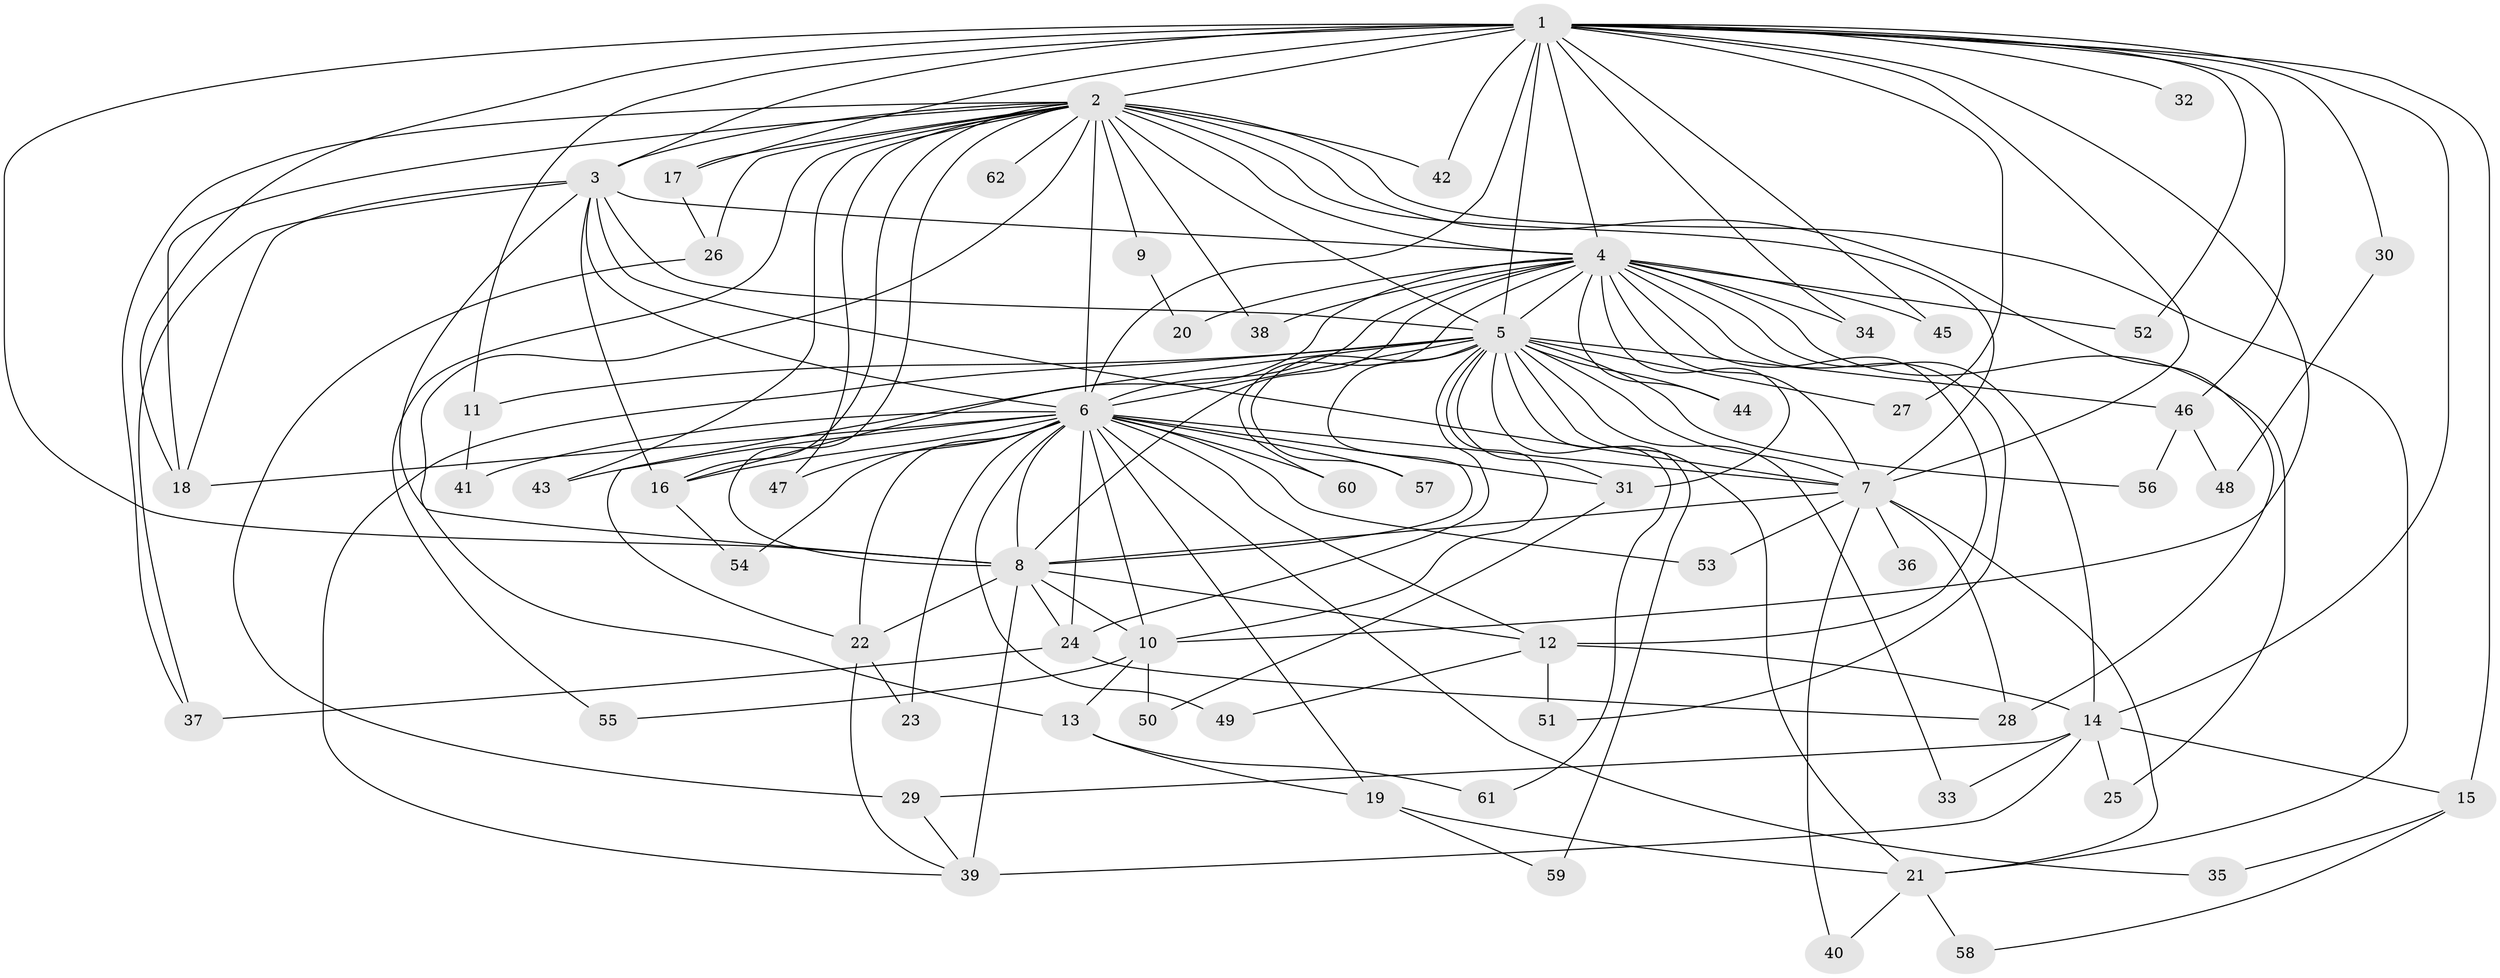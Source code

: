// original degree distribution, {20: 0.019417475728155338, 27: 0.009708737864077669, 24: 0.009708737864077669, 25: 0.009708737864077669, 21: 0.009708737864077669, 22: 0.019417475728155338, 17: 0.009708737864077669, 18: 0.009708737864077669, 3: 0.1553398058252427, 5: 0.038834951456310676, 4: 0.08737864077669903, 6: 0.019417475728155338, 2: 0.5922330097087378, 8: 0.009708737864077669}
// Generated by graph-tools (version 1.1) at 2025/49/03/04/25 22:49:39]
// undirected, 62 vertices, 149 edges
graph export_dot {
  node [color=gray90,style=filled];
  1;
  2;
  3;
  4;
  5;
  6;
  7;
  8;
  9;
  10;
  11;
  12;
  13;
  14;
  15;
  16;
  17;
  18;
  19;
  20;
  21;
  22;
  23;
  24;
  25;
  26;
  27;
  28;
  29;
  30;
  31;
  32;
  33;
  34;
  35;
  36;
  37;
  38;
  39;
  40;
  41;
  42;
  43;
  44;
  45;
  46;
  47;
  48;
  49;
  50;
  51;
  52;
  53;
  54;
  55;
  56;
  57;
  58;
  59;
  60;
  61;
  62;
  1 -- 2 [weight=1.0];
  1 -- 3 [weight=9.0];
  1 -- 4 [weight=2.0];
  1 -- 5 [weight=5.0];
  1 -- 6 [weight=3.0];
  1 -- 7 [weight=2.0];
  1 -- 8 [weight=1.0];
  1 -- 10 [weight=1.0];
  1 -- 11 [weight=1.0];
  1 -- 14 [weight=1.0];
  1 -- 15 [weight=2.0];
  1 -- 17 [weight=1.0];
  1 -- 18 [weight=1.0];
  1 -- 27 [weight=1.0];
  1 -- 30 [weight=1.0];
  1 -- 32 [weight=1.0];
  1 -- 34 [weight=1.0];
  1 -- 42 [weight=1.0];
  1 -- 45 [weight=1.0];
  1 -- 46 [weight=1.0];
  1 -- 52 [weight=1.0];
  2 -- 3 [weight=1.0];
  2 -- 4 [weight=1.0];
  2 -- 5 [weight=2.0];
  2 -- 6 [weight=3.0];
  2 -- 7 [weight=1.0];
  2 -- 8 [weight=1.0];
  2 -- 9 [weight=1.0];
  2 -- 13 [weight=1.0];
  2 -- 16 [weight=1.0];
  2 -- 17 [weight=1.0];
  2 -- 18 [weight=1.0];
  2 -- 21 [weight=1.0];
  2 -- 26 [weight=1.0];
  2 -- 28 [weight=1.0];
  2 -- 37 [weight=1.0];
  2 -- 38 [weight=1.0];
  2 -- 42 [weight=1.0];
  2 -- 43 [weight=1.0];
  2 -- 47 [weight=1.0];
  2 -- 55 [weight=1.0];
  2 -- 62 [weight=1.0];
  3 -- 4 [weight=1.0];
  3 -- 5 [weight=2.0];
  3 -- 6 [weight=3.0];
  3 -- 7 [weight=2.0];
  3 -- 8 [weight=1.0];
  3 -- 16 [weight=2.0];
  3 -- 18 [weight=2.0];
  3 -- 37 [weight=1.0];
  4 -- 5 [weight=2.0];
  4 -- 6 [weight=3.0];
  4 -- 7 [weight=1.0];
  4 -- 8 [weight=1.0];
  4 -- 12 [weight=1.0];
  4 -- 14 [weight=1.0];
  4 -- 16 [weight=1.0];
  4 -- 20 [weight=1.0];
  4 -- 25 [weight=1.0];
  4 -- 31 [weight=2.0];
  4 -- 34 [weight=1.0];
  4 -- 38 [weight=1.0];
  4 -- 44 [weight=1.0];
  4 -- 45 [weight=1.0];
  4 -- 51 [weight=1.0];
  4 -- 52 [weight=1.0];
  4 -- 60 [weight=1.0];
  5 -- 6 [weight=4.0];
  5 -- 7 [weight=3.0];
  5 -- 8 [weight=2.0];
  5 -- 10 [weight=1.0];
  5 -- 11 [weight=1.0];
  5 -- 21 [weight=1.0];
  5 -- 22 [weight=1.0];
  5 -- 24 [weight=1.0];
  5 -- 27 [weight=2.0];
  5 -- 31 [weight=1.0];
  5 -- 33 [weight=1.0];
  5 -- 39 [weight=1.0];
  5 -- 44 [weight=1.0];
  5 -- 46 [weight=1.0];
  5 -- 56 [weight=1.0];
  5 -- 57 [weight=1.0];
  5 -- 59 [weight=1.0];
  5 -- 61 [weight=1.0];
  6 -- 7 [weight=2.0];
  6 -- 8 [weight=4.0];
  6 -- 10 [weight=1.0];
  6 -- 12 [weight=1.0];
  6 -- 16 [weight=1.0];
  6 -- 18 [weight=1.0];
  6 -- 19 [weight=1.0];
  6 -- 22 [weight=1.0];
  6 -- 23 [weight=1.0];
  6 -- 24 [weight=1.0];
  6 -- 31 [weight=1.0];
  6 -- 35 [weight=1.0];
  6 -- 41 [weight=1.0];
  6 -- 43 [weight=1.0];
  6 -- 47 [weight=1.0];
  6 -- 49 [weight=1.0];
  6 -- 53 [weight=1.0];
  6 -- 54 [weight=1.0];
  6 -- 57 [weight=1.0];
  6 -- 60 [weight=1.0];
  7 -- 8 [weight=1.0];
  7 -- 21 [weight=1.0];
  7 -- 28 [weight=1.0];
  7 -- 36 [weight=1.0];
  7 -- 40 [weight=1.0];
  7 -- 53 [weight=1.0];
  8 -- 10 [weight=1.0];
  8 -- 12 [weight=1.0];
  8 -- 22 [weight=1.0];
  8 -- 24 [weight=1.0];
  8 -- 39 [weight=4.0];
  9 -- 20 [weight=1.0];
  10 -- 13 [weight=1.0];
  10 -- 50 [weight=1.0];
  10 -- 55 [weight=1.0];
  11 -- 41 [weight=1.0];
  12 -- 14 [weight=1.0];
  12 -- 49 [weight=1.0];
  12 -- 51 [weight=1.0];
  13 -- 19 [weight=1.0];
  13 -- 61 [weight=1.0];
  14 -- 15 [weight=1.0];
  14 -- 25 [weight=1.0];
  14 -- 29 [weight=1.0];
  14 -- 33 [weight=1.0];
  14 -- 39 [weight=1.0];
  15 -- 35 [weight=1.0];
  15 -- 58 [weight=1.0];
  16 -- 54 [weight=1.0];
  17 -- 26 [weight=1.0];
  19 -- 21 [weight=1.0];
  19 -- 59 [weight=1.0];
  21 -- 40 [weight=1.0];
  21 -- 58 [weight=1.0];
  22 -- 23 [weight=1.0];
  22 -- 39 [weight=1.0];
  24 -- 28 [weight=1.0];
  24 -- 37 [weight=2.0];
  26 -- 29 [weight=1.0];
  29 -- 39 [weight=1.0];
  30 -- 48 [weight=1.0];
  31 -- 50 [weight=1.0];
  46 -- 48 [weight=1.0];
  46 -- 56 [weight=1.0];
}
